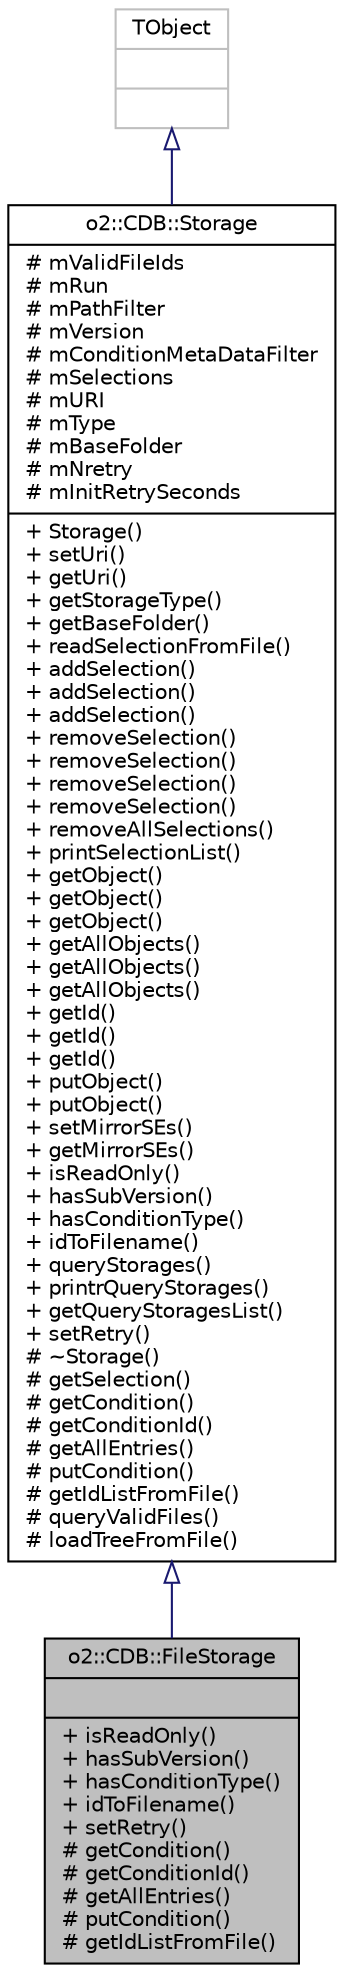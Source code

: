digraph "o2::CDB::FileStorage"
{
 // INTERACTIVE_SVG=YES
  bgcolor="transparent";
  edge [fontname="Helvetica",fontsize="10",labelfontname="Helvetica",labelfontsize="10"];
  node [fontname="Helvetica",fontsize="10",shape=record];
  Node1 [label="{o2::CDB::FileStorage\n||+ isReadOnly()\l+ hasSubVersion()\l+ hasConditionType()\l+ idToFilename()\l+ setRetry()\l# getCondition()\l# getConditionId()\l# getAllEntries()\l# putCondition()\l# getIdListFromFile()\l}",height=0.2,width=0.4,color="black", fillcolor="grey75", style="filled" fontcolor="black"];
  Node2 -> Node1 [dir="back",color="midnightblue",fontsize="10",style="solid",arrowtail="onormal",fontname="Helvetica"];
  Node2 [label="{o2::CDB::Storage\n|# mValidFileIds\l# mRun\l# mPathFilter\l# mVersion\l# mConditionMetaDataFilter\l# mSelections\l# mURI\l# mType\l# mBaseFolder\l# mNretry\l# mInitRetrySeconds\l|+ Storage()\l+ setUri()\l+ getUri()\l+ getStorageType()\l+ getBaseFolder()\l+ readSelectionFromFile()\l+ addSelection()\l+ addSelection()\l+ addSelection()\l+ removeSelection()\l+ removeSelection()\l+ removeSelection()\l+ removeSelection()\l+ removeAllSelections()\l+ printSelectionList()\l+ getObject()\l+ getObject()\l+ getObject()\l+ getAllObjects()\l+ getAllObjects()\l+ getAllObjects()\l+ getId()\l+ getId()\l+ getId()\l+ putObject()\l+ putObject()\l+ setMirrorSEs()\l+ getMirrorSEs()\l+ isReadOnly()\l+ hasSubVersion()\l+ hasConditionType()\l+ idToFilename()\l+ queryStorages()\l+ printrQueryStorages()\l+ getQueryStoragesList()\l+ setRetry()\l# ~Storage()\l# getSelection()\l# getCondition()\l# getConditionId()\l# getAllEntries()\l# putCondition()\l# getIdListFromFile()\l# queryValidFiles()\l# loadTreeFromFile()\l}",height=0.2,width=0.4,color="black",URL="$df/d3a/classo2_1_1CDB_1_1Storage.html"];
  Node3 -> Node2 [dir="back",color="midnightblue",fontsize="10",style="solid",arrowtail="onormal",fontname="Helvetica"];
  Node3 [label="{TObject\n||}",height=0.2,width=0.4,color="grey75"];
}
